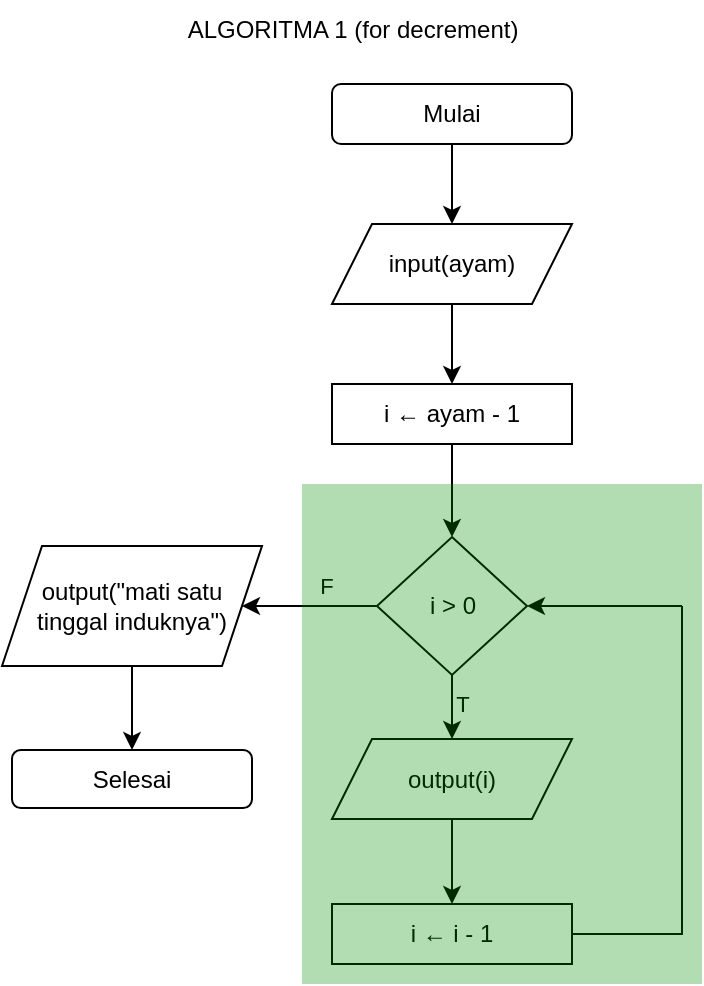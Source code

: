 <mxfile version="26.2.15">
  <diagram name="Page-1" id="egvGFI9FTby0On9NPY0q">
    <mxGraphModel dx="786" dy="524" grid="1" gridSize="10" guides="1" tooltips="1" connect="1" arrows="1" fold="1" page="1" pageScale="1" pageWidth="850" pageHeight="1100" math="0" shadow="0">
      <root>
        <mxCell id="0" />
        <mxCell id="1" parent="0" />
        <mxCell id="Xb7XrqI4_QiQvIkcq0BY-18" value="ALGORITMA 1 (for decrement)" style="text;html=1;align=center;verticalAlign=middle;resizable=0;points=[];autosize=1;strokeColor=none;fillColor=none;" parent="1" vertex="1">
          <mxGeometry x="315" y="18" width="190" height="30" as="geometry" />
        </mxCell>
        <mxCell id="fnTdCkxqa3APvVKyB3KU-1" value="" style="group" parent="1" vertex="1" connectable="0">
          <mxGeometry x="235" y="60" width="350" height="450" as="geometry" />
        </mxCell>
        <mxCell id="Xb7XrqI4_QiQvIkcq0BY-1" style="edgeStyle=orthogonalEdgeStyle;rounded=0;orthogonalLoop=1;jettySize=auto;html=1;entryX=0.5;entryY=0;entryDx=0;entryDy=0;" parent="fnTdCkxqa3APvVKyB3KU-1" source="Xb7XrqI4_QiQvIkcq0BY-2" target="Xb7XrqI4_QiQvIkcq0BY-4" edge="1">
          <mxGeometry relative="1" as="geometry" />
        </mxCell>
        <mxCell id="Xb7XrqI4_QiQvIkcq0BY-2" value="Mulai" style="rounded=1;whiteSpace=wrap;html=1;" parent="fnTdCkxqa3APvVKyB3KU-1" vertex="1">
          <mxGeometry x="165" width="120" height="30" as="geometry" />
        </mxCell>
        <mxCell id="Xb7XrqI4_QiQvIkcq0BY-3" style="edgeStyle=orthogonalEdgeStyle;rounded=0;orthogonalLoop=1;jettySize=auto;html=1;exitX=0.5;exitY=1;exitDx=0;exitDy=0;entryX=0.5;entryY=0;entryDx=0;entryDy=0;" parent="fnTdCkxqa3APvVKyB3KU-1" source="Xb7XrqI4_QiQvIkcq0BY-19" target="Xb7XrqI4_QiQvIkcq0BY-9" edge="1">
          <mxGeometry relative="1" as="geometry">
            <mxPoint x="225" y="200" as="sourcePoint" />
          </mxGeometry>
        </mxCell>
        <mxCell id="Xb7XrqI4_QiQvIkcq0BY-20" style="edgeStyle=orthogonalEdgeStyle;rounded=0;orthogonalLoop=1;jettySize=auto;html=1;entryX=0.5;entryY=0;entryDx=0;entryDy=0;" parent="fnTdCkxqa3APvVKyB3KU-1" source="Xb7XrqI4_QiQvIkcq0BY-4" target="Xb7XrqI4_QiQvIkcq0BY-19" edge="1">
          <mxGeometry relative="1" as="geometry" />
        </mxCell>
        <mxCell id="Xb7XrqI4_QiQvIkcq0BY-4" value="input(ayam)" style="shape=parallelogram;perimeter=parallelogramPerimeter;whiteSpace=wrap;html=1;fixedSize=1;" parent="fnTdCkxqa3APvVKyB3KU-1" vertex="1">
          <mxGeometry x="165" y="70" width="120" height="40" as="geometry" />
        </mxCell>
        <mxCell id="Xb7XrqI4_QiQvIkcq0BY-7" style="edgeStyle=orthogonalEdgeStyle;rounded=0;orthogonalLoop=1;jettySize=auto;html=1;exitX=0;exitY=0.5;exitDx=0;exitDy=0;entryX=1;entryY=0.5;entryDx=0;entryDy=0;" parent="fnTdCkxqa3APvVKyB3KU-1" source="Xb7XrqI4_QiQvIkcq0BY-9" target="Xb7XrqI4_QiQvIkcq0BY-14" edge="1">
          <mxGeometry relative="1" as="geometry" />
        </mxCell>
        <mxCell id="Xb7XrqI4_QiQvIkcq0BY-8" value="F" style="edgeLabel;html=1;align=center;verticalAlign=middle;resizable=0;points=[];" parent="Xb7XrqI4_QiQvIkcq0BY-7" vertex="1" connectable="0">
          <mxGeometry x="-0.116" y="-3" relative="1" as="geometry">
            <mxPoint x="4" y="-7" as="offset" />
          </mxGeometry>
        </mxCell>
        <mxCell id="Xb7XrqI4_QiQvIkcq0BY-21" style="edgeStyle=orthogonalEdgeStyle;rounded=0;orthogonalLoop=1;jettySize=auto;html=1;entryX=0.5;entryY=0;entryDx=0;entryDy=0;" parent="fnTdCkxqa3APvVKyB3KU-1" source="Xb7XrqI4_QiQvIkcq0BY-9" target="Xb7XrqI4_QiQvIkcq0BY-12" edge="1">
          <mxGeometry relative="1" as="geometry" />
        </mxCell>
        <mxCell id="Xb7XrqI4_QiQvIkcq0BY-24" value="T" style="edgeLabel;html=1;align=center;verticalAlign=middle;resizable=0;points=[];" parent="Xb7XrqI4_QiQvIkcq0BY-21" vertex="1" connectable="0">
          <mxGeometry x="-0.537" y="4" relative="1" as="geometry">
            <mxPoint x="1" y="3" as="offset" />
          </mxGeometry>
        </mxCell>
        <mxCell id="Xb7XrqI4_QiQvIkcq0BY-9" value="i &amp;gt; 0" style="rhombus;whiteSpace=wrap;html=1;" parent="fnTdCkxqa3APvVKyB3KU-1" vertex="1">
          <mxGeometry x="187.5" y="226.5" width="75" height="69" as="geometry" />
        </mxCell>
        <mxCell id="Xb7XrqI4_QiQvIkcq0BY-11" value="i&amp;nbsp;← i - 1" style="rounded=0;whiteSpace=wrap;html=1;" parent="fnTdCkxqa3APvVKyB3KU-1" vertex="1">
          <mxGeometry x="165" y="410" width="120" height="30" as="geometry" />
        </mxCell>
        <mxCell id="Xb7XrqI4_QiQvIkcq0BY-23" style="edgeStyle=orthogonalEdgeStyle;rounded=0;orthogonalLoop=1;jettySize=auto;html=1;entryX=0.5;entryY=0;entryDx=0;entryDy=0;" parent="fnTdCkxqa3APvVKyB3KU-1" source="Xb7XrqI4_QiQvIkcq0BY-12" target="Xb7XrqI4_QiQvIkcq0BY-11" edge="1">
          <mxGeometry relative="1" as="geometry" />
        </mxCell>
        <mxCell id="Xb7XrqI4_QiQvIkcq0BY-12" value="output(i)" style="shape=parallelogram;perimeter=parallelogramPerimeter;whiteSpace=wrap;html=1;fixedSize=1;" parent="fnTdCkxqa3APvVKyB3KU-1" vertex="1">
          <mxGeometry x="165" y="327.5" width="120" height="40" as="geometry" />
        </mxCell>
        <mxCell id="Xb7XrqI4_QiQvIkcq0BY-13" style="edgeStyle=orthogonalEdgeStyle;rounded=0;orthogonalLoop=1;jettySize=auto;html=1;entryX=0.5;entryY=0;entryDx=0;entryDy=0;" parent="fnTdCkxqa3APvVKyB3KU-1" source="Xb7XrqI4_QiQvIkcq0BY-14" target="Xb7XrqI4_QiQvIkcq0BY-15" edge="1">
          <mxGeometry relative="1" as="geometry" />
        </mxCell>
        <mxCell id="Xb7XrqI4_QiQvIkcq0BY-14" value="output(&quot;mati satu tinggal induknya&quot;)" style="shape=parallelogram;perimeter=parallelogramPerimeter;whiteSpace=wrap;html=1;fixedSize=1;" parent="fnTdCkxqa3APvVKyB3KU-1" vertex="1">
          <mxGeometry y="231" width="130" height="60" as="geometry" />
        </mxCell>
        <mxCell id="Xb7XrqI4_QiQvIkcq0BY-15" value="Selesai" style="rounded=1;whiteSpace=wrap;html=1;" parent="fnTdCkxqa3APvVKyB3KU-1" vertex="1">
          <mxGeometry x="5" y="333" width="120" height="29" as="geometry" />
        </mxCell>
        <mxCell id="Xb7XrqI4_QiQvIkcq0BY-16" value="" style="endArrow=none;html=1;rounded=0;exitX=1;exitY=0.5;exitDx=0;exitDy=0;" parent="fnTdCkxqa3APvVKyB3KU-1" source="Xb7XrqI4_QiQvIkcq0BY-11" edge="1">
          <mxGeometry width="50" height="50" relative="1" as="geometry">
            <mxPoint x="330" y="490" as="sourcePoint" />
            <mxPoint x="340" y="261" as="targetPoint" />
            <Array as="points">
              <mxPoint x="340" y="425" />
            </Array>
          </mxGeometry>
        </mxCell>
        <mxCell id="Xb7XrqI4_QiQvIkcq0BY-17" value="" style="endArrow=classic;html=1;rounded=0;entryX=1;entryY=0.5;entryDx=0;entryDy=0;" parent="fnTdCkxqa3APvVKyB3KU-1" target="Xb7XrqI4_QiQvIkcq0BY-9" edge="1">
          <mxGeometry width="50" height="50" relative="1" as="geometry">
            <mxPoint x="340" y="261" as="sourcePoint" />
            <mxPoint x="340" y="241" as="targetPoint" />
          </mxGeometry>
        </mxCell>
        <mxCell id="Xb7XrqI4_QiQvIkcq0BY-19" value="i&amp;nbsp;← ayam - 1" style="rounded=0;whiteSpace=wrap;html=1;" parent="fnTdCkxqa3APvVKyB3KU-1" vertex="1">
          <mxGeometry x="165" y="150" width="120" height="30" as="geometry" />
        </mxCell>
        <mxCell id="Oa_AxpkQygje6O4II_W4-1" value="" style="rounded=0;whiteSpace=wrap;html=1;fillColor=#008a00;fontColor=#ffffff;strokeColor=none;opacity=30;strokeWidth=2;" parent="fnTdCkxqa3APvVKyB3KU-1" vertex="1">
          <mxGeometry x="150" y="200" width="200" height="250" as="geometry" />
        </mxCell>
      </root>
    </mxGraphModel>
  </diagram>
</mxfile>
